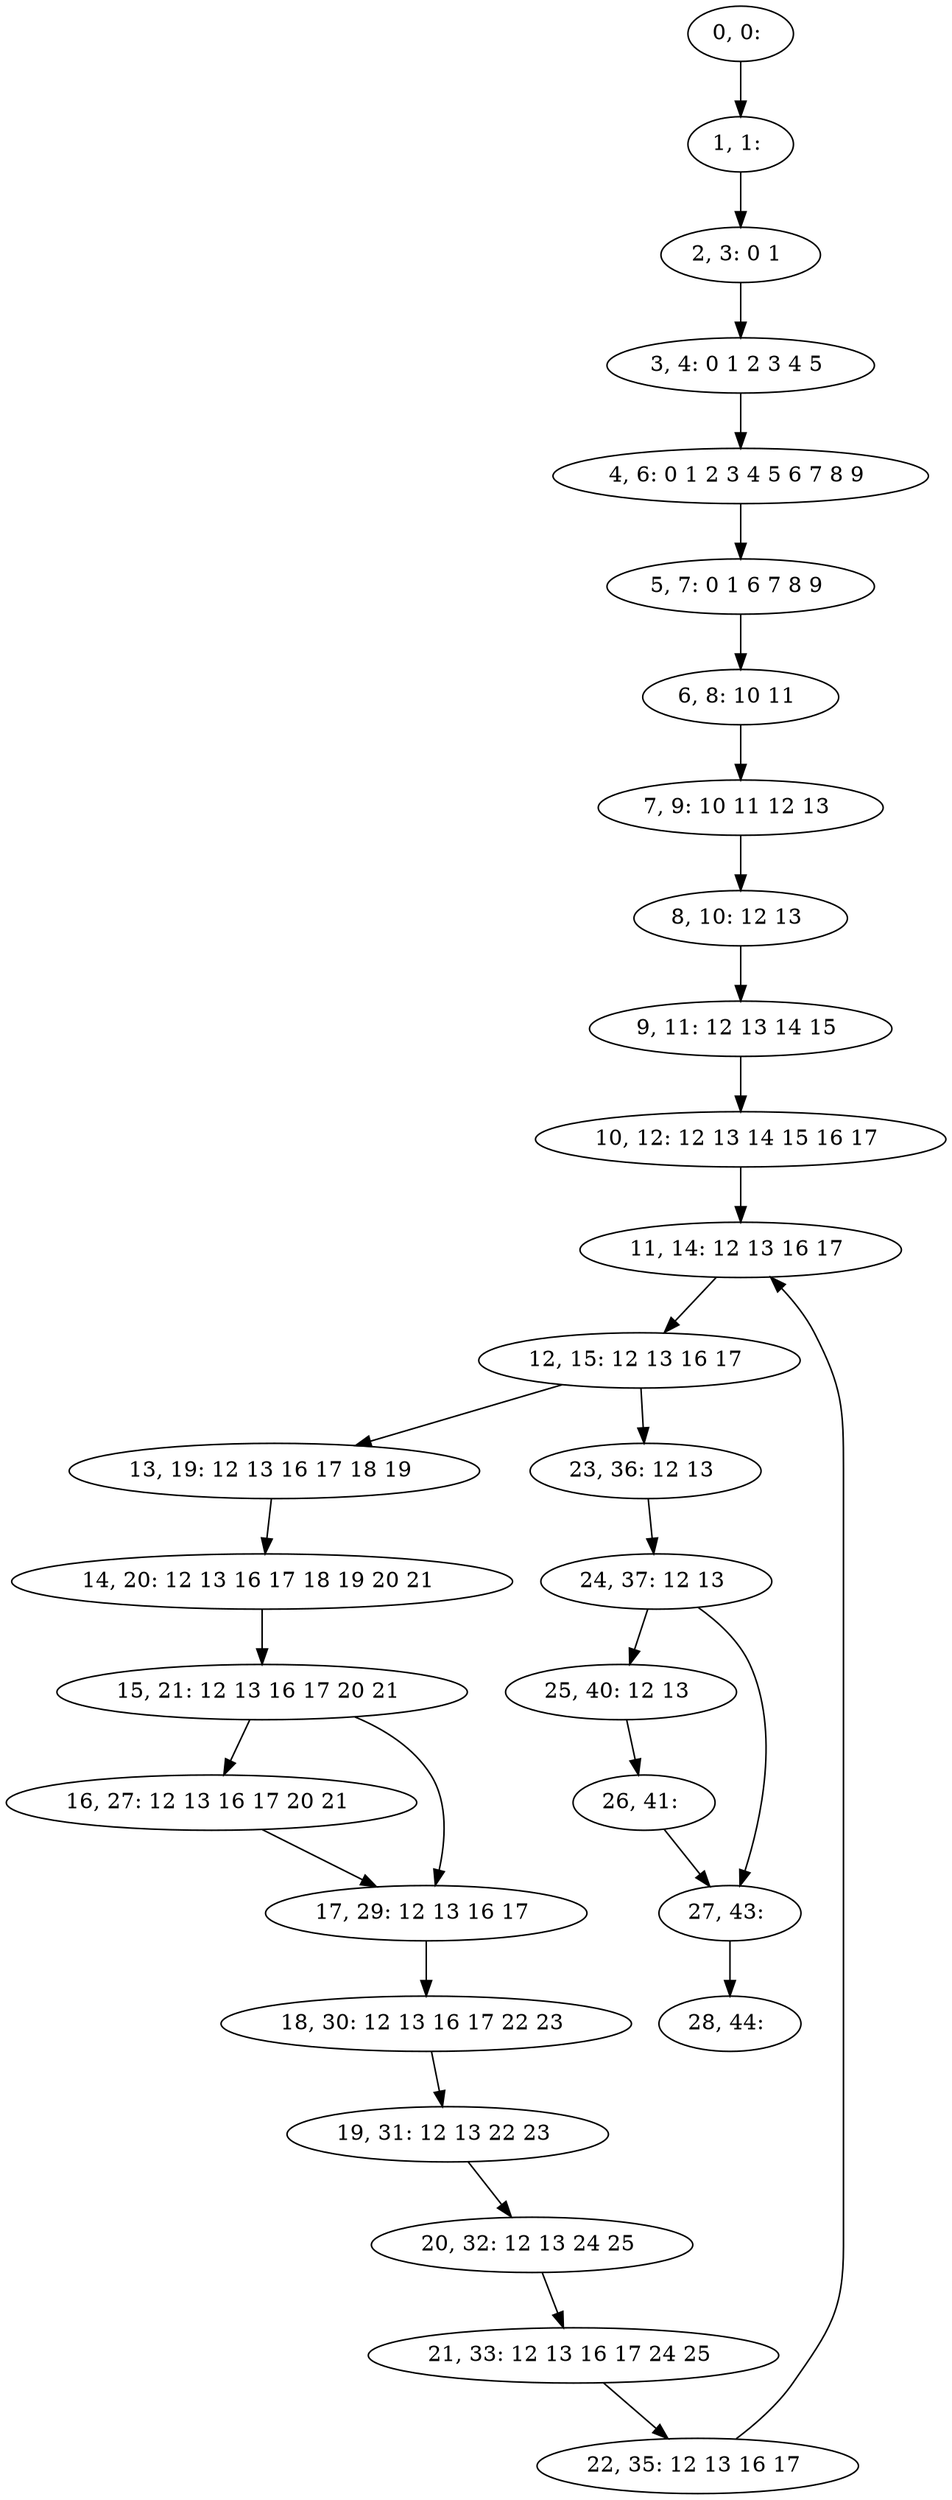 digraph G {
0[label="0, 0: "];
1[label="1, 1: "];
2[label="2, 3: 0 1 "];
3[label="3, 4: 0 1 2 3 4 5 "];
4[label="4, 6: 0 1 2 3 4 5 6 7 8 9 "];
5[label="5, 7: 0 1 6 7 8 9 "];
6[label="6, 8: 10 11 "];
7[label="7, 9: 10 11 12 13 "];
8[label="8, 10: 12 13 "];
9[label="9, 11: 12 13 14 15 "];
10[label="10, 12: 12 13 14 15 16 17 "];
11[label="11, 14: 12 13 16 17 "];
12[label="12, 15: 12 13 16 17 "];
13[label="13, 19: 12 13 16 17 18 19 "];
14[label="14, 20: 12 13 16 17 18 19 20 21 "];
15[label="15, 21: 12 13 16 17 20 21 "];
16[label="16, 27: 12 13 16 17 20 21 "];
17[label="17, 29: 12 13 16 17 "];
18[label="18, 30: 12 13 16 17 22 23 "];
19[label="19, 31: 12 13 22 23 "];
20[label="20, 32: 12 13 24 25 "];
21[label="21, 33: 12 13 16 17 24 25 "];
22[label="22, 35: 12 13 16 17 "];
23[label="23, 36: 12 13 "];
24[label="24, 37: 12 13 "];
25[label="25, 40: 12 13 "];
26[label="26, 41: "];
27[label="27, 43: "];
28[label="28, 44: "];
0->1 ;
1->2 ;
2->3 ;
3->4 ;
4->5 ;
5->6 ;
6->7 ;
7->8 ;
8->9 ;
9->10 ;
10->11 ;
11->12 ;
12->13 ;
12->23 ;
13->14 ;
14->15 ;
15->16 ;
15->17 ;
16->17 ;
17->18 ;
18->19 ;
19->20 ;
20->21 ;
21->22 ;
22->11 ;
23->24 ;
24->25 ;
24->27 ;
25->26 ;
26->27 ;
27->28 ;
}
